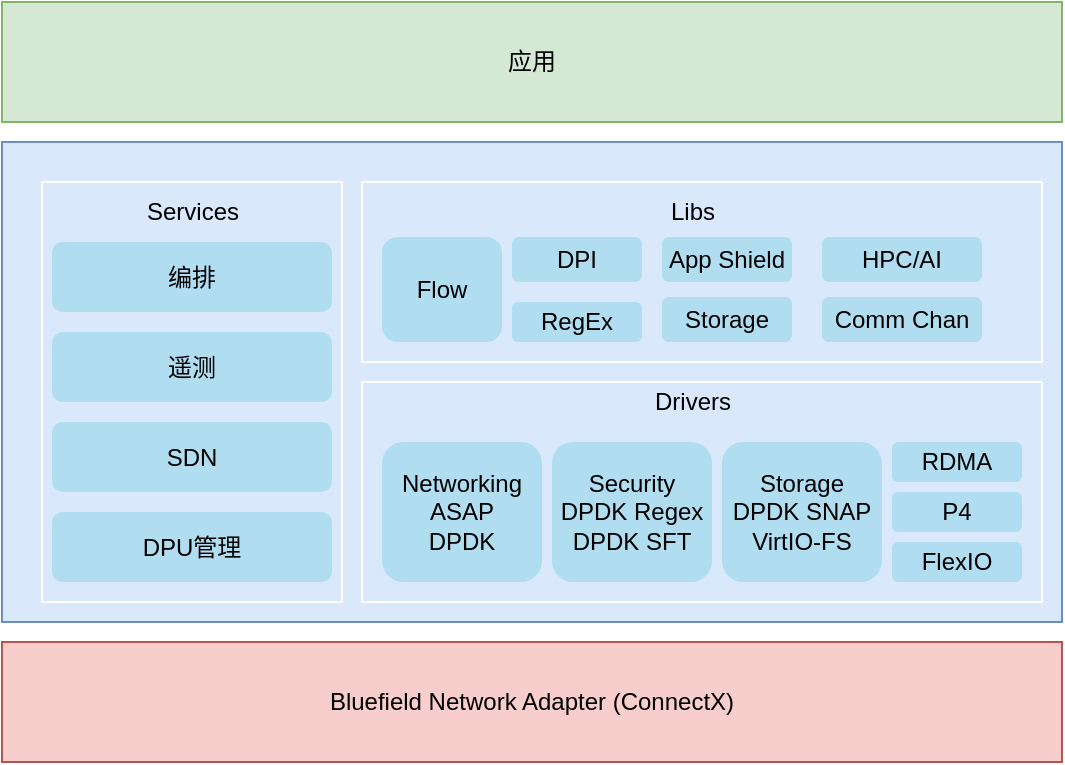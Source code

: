 <mxfile version="21.6.9" type="github">
  <diagram name="第 1 页" id="g7cE3GzgcsRKpcmrCLL8">
    <mxGraphModel dx="780" dy="462" grid="1" gridSize="10" guides="1" tooltips="1" connect="1" arrows="1" fold="1" page="1" pageScale="1" pageWidth="827" pageHeight="1169" math="0" shadow="0">
      <root>
        <mxCell id="0" />
        <mxCell id="1" parent="0" />
        <mxCell id="mwlcz3aquAu8vo3rrySw-1" value="Bluefield Network Adapter (ConnectX)" style="rounded=0;whiteSpace=wrap;html=1;fillColor=#f8cecc;strokeColor=#b85450;" vertex="1" parent="1">
          <mxGeometry x="110" y="570" width="530" height="60" as="geometry" />
        </mxCell>
        <mxCell id="mwlcz3aquAu8vo3rrySw-2" value="" style="rounded=0;whiteSpace=wrap;html=1;fillColor=#dae8fc;strokeColor=#6c8ebf;" vertex="1" parent="1">
          <mxGeometry x="110" y="320" width="530" height="240" as="geometry" />
        </mxCell>
        <mxCell id="mwlcz3aquAu8vo3rrySw-3" value="" style="rounded=0;whiteSpace=wrap;html=1;fillColor=none;strokeColor=#ffffff;" vertex="1" parent="1">
          <mxGeometry x="130" y="340" width="150" height="210" as="geometry" />
        </mxCell>
        <mxCell id="mwlcz3aquAu8vo3rrySw-4" value="" style="rounded=0;whiteSpace=wrap;html=1;fillColor=none;strokeColor=#ffffff;" vertex="1" parent="1">
          <mxGeometry x="290" y="440" width="340" height="110" as="geometry" />
        </mxCell>
        <mxCell id="mwlcz3aquAu8vo3rrySw-5" value="" style="rounded=0;whiteSpace=wrap;html=1;fillColor=none;strokeColor=#ffffff;" vertex="1" parent="1">
          <mxGeometry x="290" y="340" width="340" height="90" as="geometry" />
        </mxCell>
        <mxCell id="mwlcz3aquAu8vo3rrySw-6" value="Services" style="text;html=1;align=center;verticalAlign=middle;resizable=0;points=[];autosize=1;strokeColor=none;fillColor=none;" vertex="1" parent="1">
          <mxGeometry x="170" y="340" width="70" height="30" as="geometry" />
        </mxCell>
        <mxCell id="mwlcz3aquAu8vo3rrySw-7" value="Drivers" style="text;html=1;align=center;verticalAlign=middle;resizable=0;points=[];autosize=1;strokeColor=none;fillColor=none;" vertex="1" parent="1">
          <mxGeometry x="425" y="435" width="60" height="30" as="geometry" />
        </mxCell>
        <mxCell id="mwlcz3aquAu8vo3rrySw-8" value="Libs" style="text;html=1;align=center;verticalAlign=middle;resizable=0;points=[];autosize=1;strokeColor=none;fillColor=none;" vertex="1" parent="1">
          <mxGeometry x="430" y="340" width="50" height="30" as="geometry" />
        </mxCell>
        <mxCell id="mwlcz3aquAu8vo3rrySw-11" value="编排" style="rounded=1;whiteSpace=wrap;html=1;fillColor=#b1ddf0;strokeColor=none;" vertex="1" parent="1">
          <mxGeometry x="135" y="370" width="140" height="35" as="geometry" />
        </mxCell>
        <mxCell id="mwlcz3aquAu8vo3rrySw-12" value="遥测" style="rounded=1;whiteSpace=wrap;html=1;fillColor=#b1ddf0;strokeColor=none;" vertex="1" parent="1">
          <mxGeometry x="135" y="415" width="140" height="35" as="geometry" />
        </mxCell>
        <mxCell id="mwlcz3aquAu8vo3rrySw-13" value="SDN" style="rounded=1;whiteSpace=wrap;html=1;fillColor=#b1ddf0;strokeColor=none;" vertex="1" parent="1">
          <mxGeometry x="135" y="460" width="140" height="35" as="geometry" />
        </mxCell>
        <mxCell id="mwlcz3aquAu8vo3rrySw-14" value="DPU管理" style="rounded=1;whiteSpace=wrap;html=1;fillColor=#b1ddf0;strokeColor=none;" vertex="1" parent="1">
          <mxGeometry x="135" y="505" width="140" height="35" as="geometry" />
        </mxCell>
        <mxCell id="mwlcz3aquAu8vo3rrySw-15" value="Flow" style="rounded=1;whiteSpace=wrap;html=1;fillColor=#b1ddf0;strokeColor=none;" vertex="1" parent="1">
          <mxGeometry x="300" y="367.5" width="60" height="52.5" as="geometry" />
        </mxCell>
        <mxCell id="mwlcz3aquAu8vo3rrySw-16" value="DPI" style="rounded=1;whiteSpace=wrap;html=1;fillColor=#b1ddf0;strokeColor=none;" vertex="1" parent="1">
          <mxGeometry x="365" y="367.5" width="65" height="22.5" as="geometry" />
        </mxCell>
        <mxCell id="mwlcz3aquAu8vo3rrySw-17" value="RegEx" style="rounded=1;whiteSpace=wrap;html=1;fillColor=#b1ddf0;strokeColor=none;" vertex="1" parent="1">
          <mxGeometry x="365" y="400" width="65" height="20" as="geometry" />
        </mxCell>
        <mxCell id="mwlcz3aquAu8vo3rrySw-18" value="App Shield" style="rounded=1;whiteSpace=wrap;html=1;fillColor=#b1ddf0;strokeColor=none;" vertex="1" parent="1">
          <mxGeometry x="440" y="367.5" width="65" height="22.5" as="geometry" />
        </mxCell>
        <mxCell id="mwlcz3aquAu8vo3rrySw-19" value="Storage" style="rounded=1;whiteSpace=wrap;html=1;fillColor=#b1ddf0;strokeColor=none;" vertex="1" parent="1">
          <mxGeometry x="440" y="397.5" width="65" height="22.5" as="geometry" />
        </mxCell>
        <mxCell id="mwlcz3aquAu8vo3rrySw-20" value="HPC/AI" style="rounded=1;whiteSpace=wrap;html=1;fillColor=#b1ddf0;strokeColor=none;" vertex="1" parent="1">
          <mxGeometry x="520" y="367.5" width="80" height="22.5" as="geometry" />
        </mxCell>
        <mxCell id="mwlcz3aquAu8vo3rrySw-21" value="Comm Chan" style="rounded=1;whiteSpace=wrap;html=1;fillColor=#b1ddf0;strokeColor=none;" vertex="1" parent="1">
          <mxGeometry x="520" y="397.5" width="80" height="22.5" as="geometry" />
        </mxCell>
        <mxCell id="mwlcz3aquAu8vo3rrySw-22" value="Networking&lt;br&gt;ASAP&lt;br&gt;DPDK" style="rounded=1;whiteSpace=wrap;html=1;fillColor=#b1ddf0;strokeColor=none;" vertex="1" parent="1">
          <mxGeometry x="300" y="470" width="80" height="70" as="geometry" />
        </mxCell>
        <mxCell id="mwlcz3aquAu8vo3rrySw-23" value="Security&lt;br&gt;DPDK Regex&lt;br&gt;DPDK SFT" style="rounded=1;whiteSpace=wrap;html=1;fillColor=#b1ddf0;strokeColor=none;" vertex="1" parent="1">
          <mxGeometry x="385" y="470" width="80" height="70" as="geometry" />
        </mxCell>
        <mxCell id="mwlcz3aquAu8vo3rrySw-24" value="Storage&lt;br&gt;DPDK SNAP&lt;br&gt;VirtIO-FS" style="rounded=1;whiteSpace=wrap;html=1;fillColor=#b1ddf0;strokeColor=none;" vertex="1" parent="1">
          <mxGeometry x="470" y="470" width="80" height="70" as="geometry" />
        </mxCell>
        <mxCell id="mwlcz3aquAu8vo3rrySw-25" value="RDMA" style="rounded=1;whiteSpace=wrap;html=1;fillColor=#b1ddf0;strokeColor=none;" vertex="1" parent="1">
          <mxGeometry x="555" y="470" width="65" height="20" as="geometry" />
        </mxCell>
        <mxCell id="mwlcz3aquAu8vo3rrySw-27" value="P4" style="rounded=1;whiteSpace=wrap;html=1;fillColor=#b1ddf0;strokeColor=none;" vertex="1" parent="1">
          <mxGeometry x="555" y="495" width="65" height="20" as="geometry" />
        </mxCell>
        <mxCell id="mwlcz3aquAu8vo3rrySw-28" value="FlexIO" style="rounded=1;whiteSpace=wrap;html=1;fillColor=#b1ddf0;strokeColor=none;" vertex="1" parent="1">
          <mxGeometry x="555" y="520" width="65" height="20" as="geometry" />
        </mxCell>
        <mxCell id="mwlcz3aquAu8vo3rrySw-29" value="应用" style="rounded=0;whiteSpace=wrap;html=1;fillColor=#d5e8d4;strokeColor=#82b366;" vertex="1" parent="1">
          <mxGeometry x="110" y="250" width="530" height="60" as="geometry" />
        </mxCell>
      </root>
    </mxGraphModel>
  </diagram>
</mxfile>
